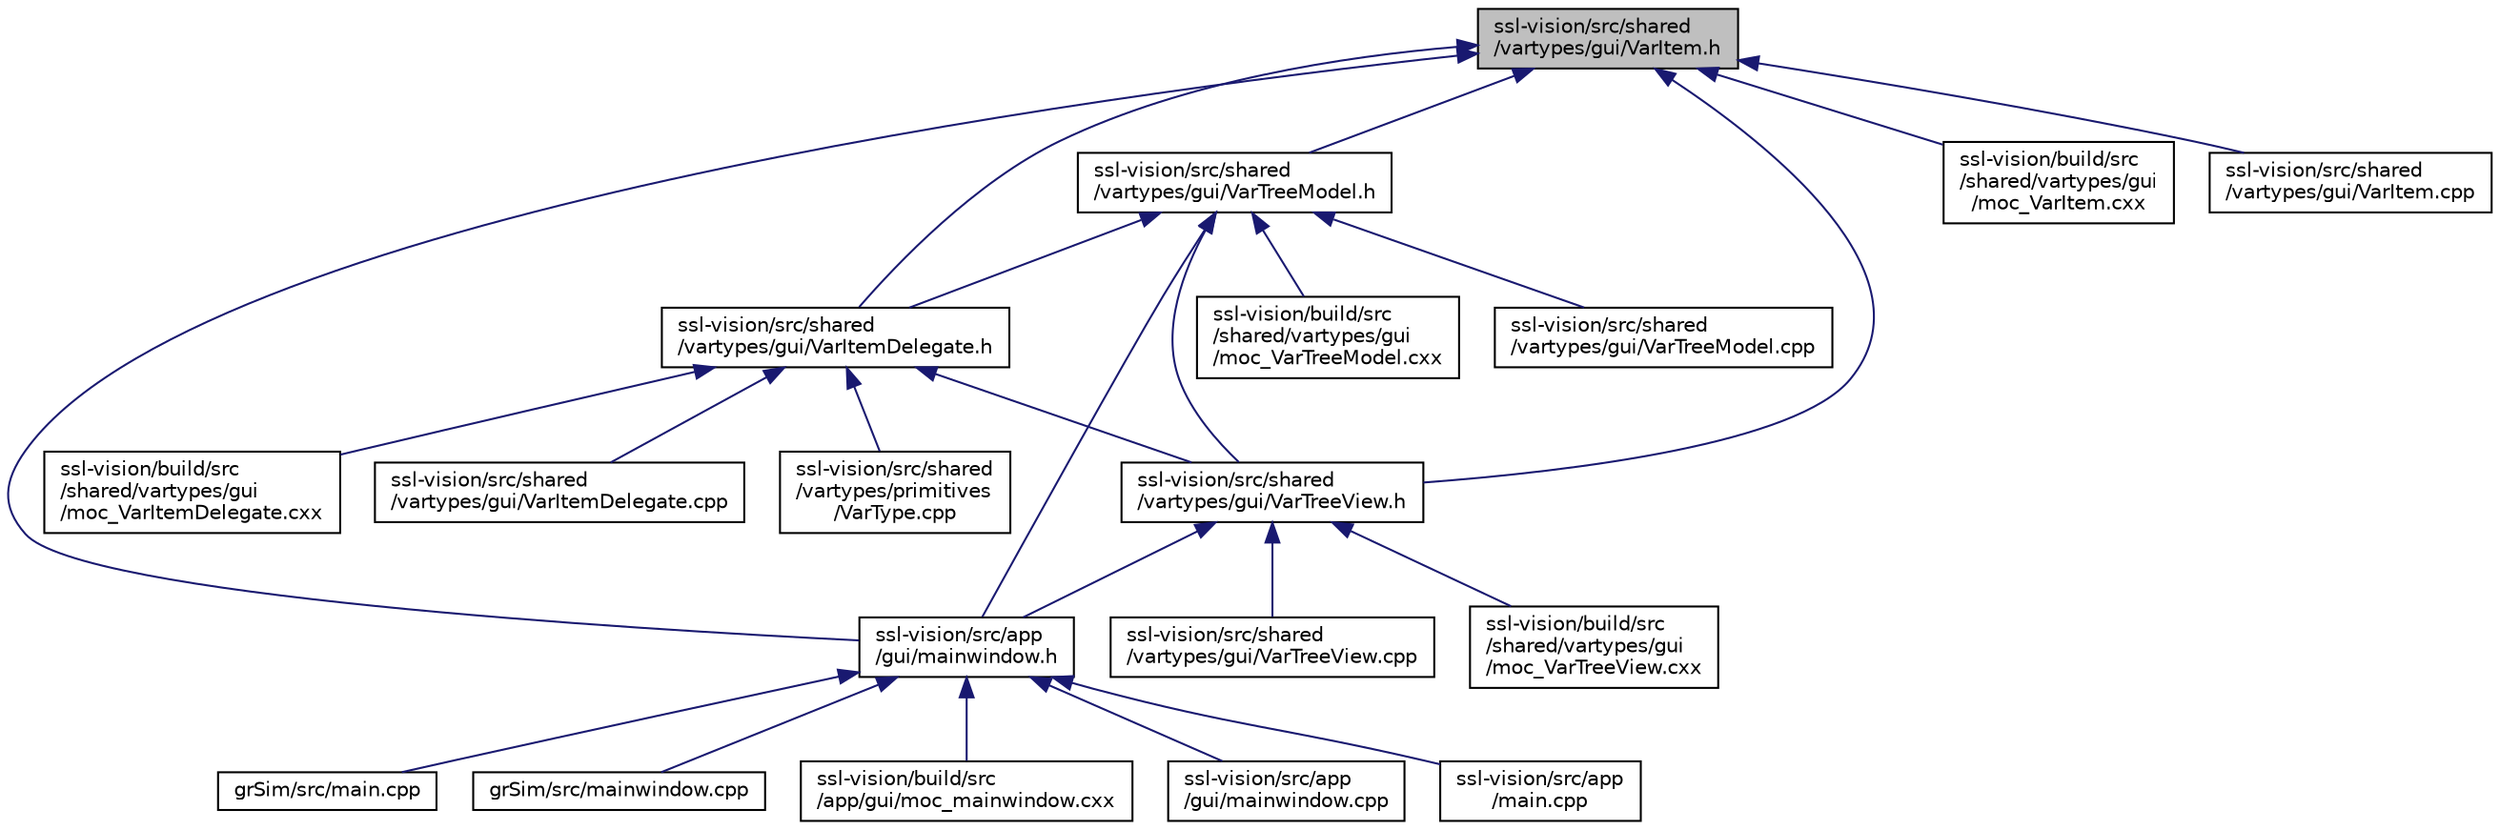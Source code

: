 digraph "ssl-vision/src/shared/vartypes/gui/VarItem.h"
{
 // INTERACTIVE_SVG=YES
  edge [fontname="Helvetica",fontsize="10",labelfontname="Helvetica",labelfontsize="10"];
  node [fontname="Helvetica",fontsize="10",shape=record];
  Node1 [label="ssl-vision/src/shared\l/vartypes/gui/VarItem.h",height=0.2,width=0.4,color="black", fillcolor="grey75", style="filled", fontcolor="black"];
  Node1 -> Node2 [dir="back",color="midnightblue",fontsize="10",style="solid",fontname="Helvetica"];
  Node2 [label="ssl-vision/src/app\l/gui/mainwindow.h",height=0.2,width=0.4,color="black", fillcolor="white", style="filled",URL="$d7/d16/ssl-vision_2src_2app_2gui_2mainwindow_8h.html"];
  Node2 -> Node3 [dir="back",color="midnightblue",fontsize="10",style="solid",fontname="Helvetica"];
  Node3 [label="grSim/src/main.cpp",height=0.2,width=0.4,color="black", fillcolor="white", style="filled",URL="$dd/d3a/gr_sim_2src_2main_8cpp.html"];
  Node2 -> Node4 [dir="back",color="midnightblue",fontsize="10",style="solid",fontname="Helvetica"];
  Node4 [label="grSim/src/mainwindow.cpp",height=0.2,width=0.4,color="black", fillcolor="white", style="filled",URL="$dc/d66/gr_sim_2src_2mainwindow_8cpp.html"];
  Node2 -> Node5 [dir="back",color="midnightblue",fontsize="10",style="solid",fontname="Helvetica"];
  Node5 [label="ssl-vision/build/src\l/app/gui/moc_mainwindow.cxx",height=0.2,width=0.4,color="black", fillcolor="white", style="filled",URL="$d3/dd5/moc__mainwindow_8cxx.html"];
  Node2 -> Node6 [dir="back",color="midnightblue",fontsize="10",style="solid",fontname="Helvetica"];
  Node6 [label="ssl-vision/src/app\l/gui/mainwindow.cpp",height=0.2,width=0.4,color="black", fillcolor="white", style="filled",URL="$dc/ded/ssl-vision_2src_2app_2gui_2mainwindow_8cpp.html"];
  Node2 -> Node7 [dir="back",color="midnightblue",fontsize="10",style="solid",fontname="Helvetica"];
  Node7 [label="ssl-vision/src/app\l/main.cpp",height=0.2,width=0.4,color="black", fillcolor="white", style="filled",URL="$d8/d32/ssl-vision_2src_2app_2main_8cpp.html"];
  Node1 -> Node8 [dir="back",color="midnightblue",fontsize="10",style="solid",fontname="Helvetica"];
  Node8 [label="ssl-vision/build/src\l/shared/vartypes/gui\l/moc_VarItem.cxx",height=0.2,width=0.4,color="black", fillcolor="white", style="filled",URL="$d6/d65/moc___var_item_8cxx.html"];
  Node1 -> Node9 [dir="back",color="midnightblue",fontsize="10",style="solid",fontname="Helvetica"];
  Node9 [label="ssl-vision/src/shared\l/vartypes/gui/VarItemDelegate.h",height=0.2,width=0.4,color="black", fillcolor="white", style="filled",URL="$d8/d1a/_var_item_delegate_8h.html",tooltip="C++ Interface: VarItemDelegate. "];
  Node9 -> Node10 [dir="back",color="midnightblue",fontsize="10",style="solid",fontname="Helvetica"];
  Node10 [label="ssl-vision/build/src\l/shared/vartypes/gui\l/moc_VarItemDelegate.cxx",height=0.2,width=0.4,color="black", fillcolor="white", style="filled",URL="$d9/d28/moc___var_item_delegate_8cxx.html"];
  Node9 -> Node11 [dir="back",color="midnightblue",fontsize="10",style="solid",fontname="Helvetica"];
  Node11 [label="ssl-vision/src/shared\l/vartypes/gui/VarTreeView.h",height=0.2,width=0.4,color="black", fillcolor="white", style="filled",URL="$da/d9c/_var_tree_view_8h.html",tooltip="C++ Interface: VarTreeView. "];
  Node11 -> Node2 [dir="back",color="midnightblue",fontsize="10",style="solid",fontname="Helvetica"];
  Node11 -> Node12 [dir="back",color="midnightblue",fontsize="10",style="solid",fontname="Helvetica"];
  Node12 [label="ssl-vision/build/src\l/shared/vartypes/gui\l/moc_VarTreeView.cxx",height=0.2,width=0.4,color="black", fillcolor="white", style="filled",URL="$d7/df5/moc___var_tree_view_8cxx.html"];
  Node11 -> Node13 [dir="back",color="midnightblue",fontsize="10",style="solid",fontname="Helvetica"];
  Node13 [label="ssl-vision/src/shared\l/vartypes/gui/VarTreeView.cpp",height=0.2,width=0.4,color="black", fillcolor="white", style="filled",URL="$d3/d4d/_var_tree_view_8cpp.html",tooltip="C++ Implementation: VarTreeView. "];
  Node9 -> Node14 [dir="back",color="midnightblue",fontsize="10",style="solid",fontname="Helvetica"];
  Node14 [label="ssl-vision/src/shared\l/vartypes/gui/VarItemDelegate.cpp",height=0.2,width=0.4,color="black", fillcolor="white", style="filled",URL="$d8/d92/_var_item_delegate_8cpp.html",tooltip="C++ Implementation: VarItemDelegate. "];
  Node9 -> Node15 [dir="back",color="midnightblue",fontsize="10",style="solid",fontname="Helvetica"];
  Node15 [label="ssl-vision/src/shared\l/vartypes/primitives\l/VarType.cpp",height=0.2,width=0.4,color="black", fillcolor="white", style="filled",URL="$dc/d36/_var_type_8cpp.html",tooltip="C++ Implementation: VarType. "];
  Node1 -> Node16 [dir="back",color="midnightblue",fontsize="10",style="solid",fontname="Helvetica"];
  Node16 [label="ssl-vision/src/shared\l/vartypes/gui/VarTreeModel.h",height=0.2,width=0.4,color="black", fillcolor="white", style="filled",URL="$db/d97/_var_tree_model_8h.html",tooltip="C++ Implementation: VarTreeModel. "];
  Node16 -> Node2 [dir="back",color="midnightblue",fontsize="10",style="solid",fontname="Helvetica"];
  Node16 -> Node9 [dir="back",color="midnightblue",fontsize="10",style="solid",fontname="Helvetica"];
  Node16 -> Node17 [dir="back",color="midnightblue",fontsize="10",style="solid",fontname="Helvetica"];
  Node17 [label="ssl-vision/build/src\l/shared/vartypes/gui\l/moc_VarTreeModel.cxx",height=0.2,width=0.4,color="black", fillcolor="white", style="filled",URL="$de/d7c/moc___var_tree_model_8cxx.html"];
  Node16 -> Node11 [dir="back",color="midnightblue",fontsize="10",style="solid",fontname="Helvetica"];
  Node16 -> Node18 [dir="back",color="midnightblue",fontsize="10",style="solid",fontname="Helvetica"];
  Node18 [label="ssl-vision/src/shared\l/vartypes/gui/VarTreeModel.cpp",height=0.2,width=0.4,color="black", fillcolor="white", style="filled",URL="$d8/da7/_var_tree_model_8cpp.html"];
  Node1 -> Node11 [dir="back",color="midnightblue",fontsize="10",style="solid",fontname="Helvetica"];
  Node1 -> Node19 [dir="back",color="midnightblue",fontsize="10",style="solid",fontname="Helvetica"];
  Node19 [label="ssl-vision/src/shared\l/vartypes/gui/VarItem.cpp",height=0.2,width=0.4,color="black", fillcolor="white", style="filled",URL="$d7/d5f/_var_item_8cpp.html",tooltip="C++ Implementation: VarItem. "];
}
